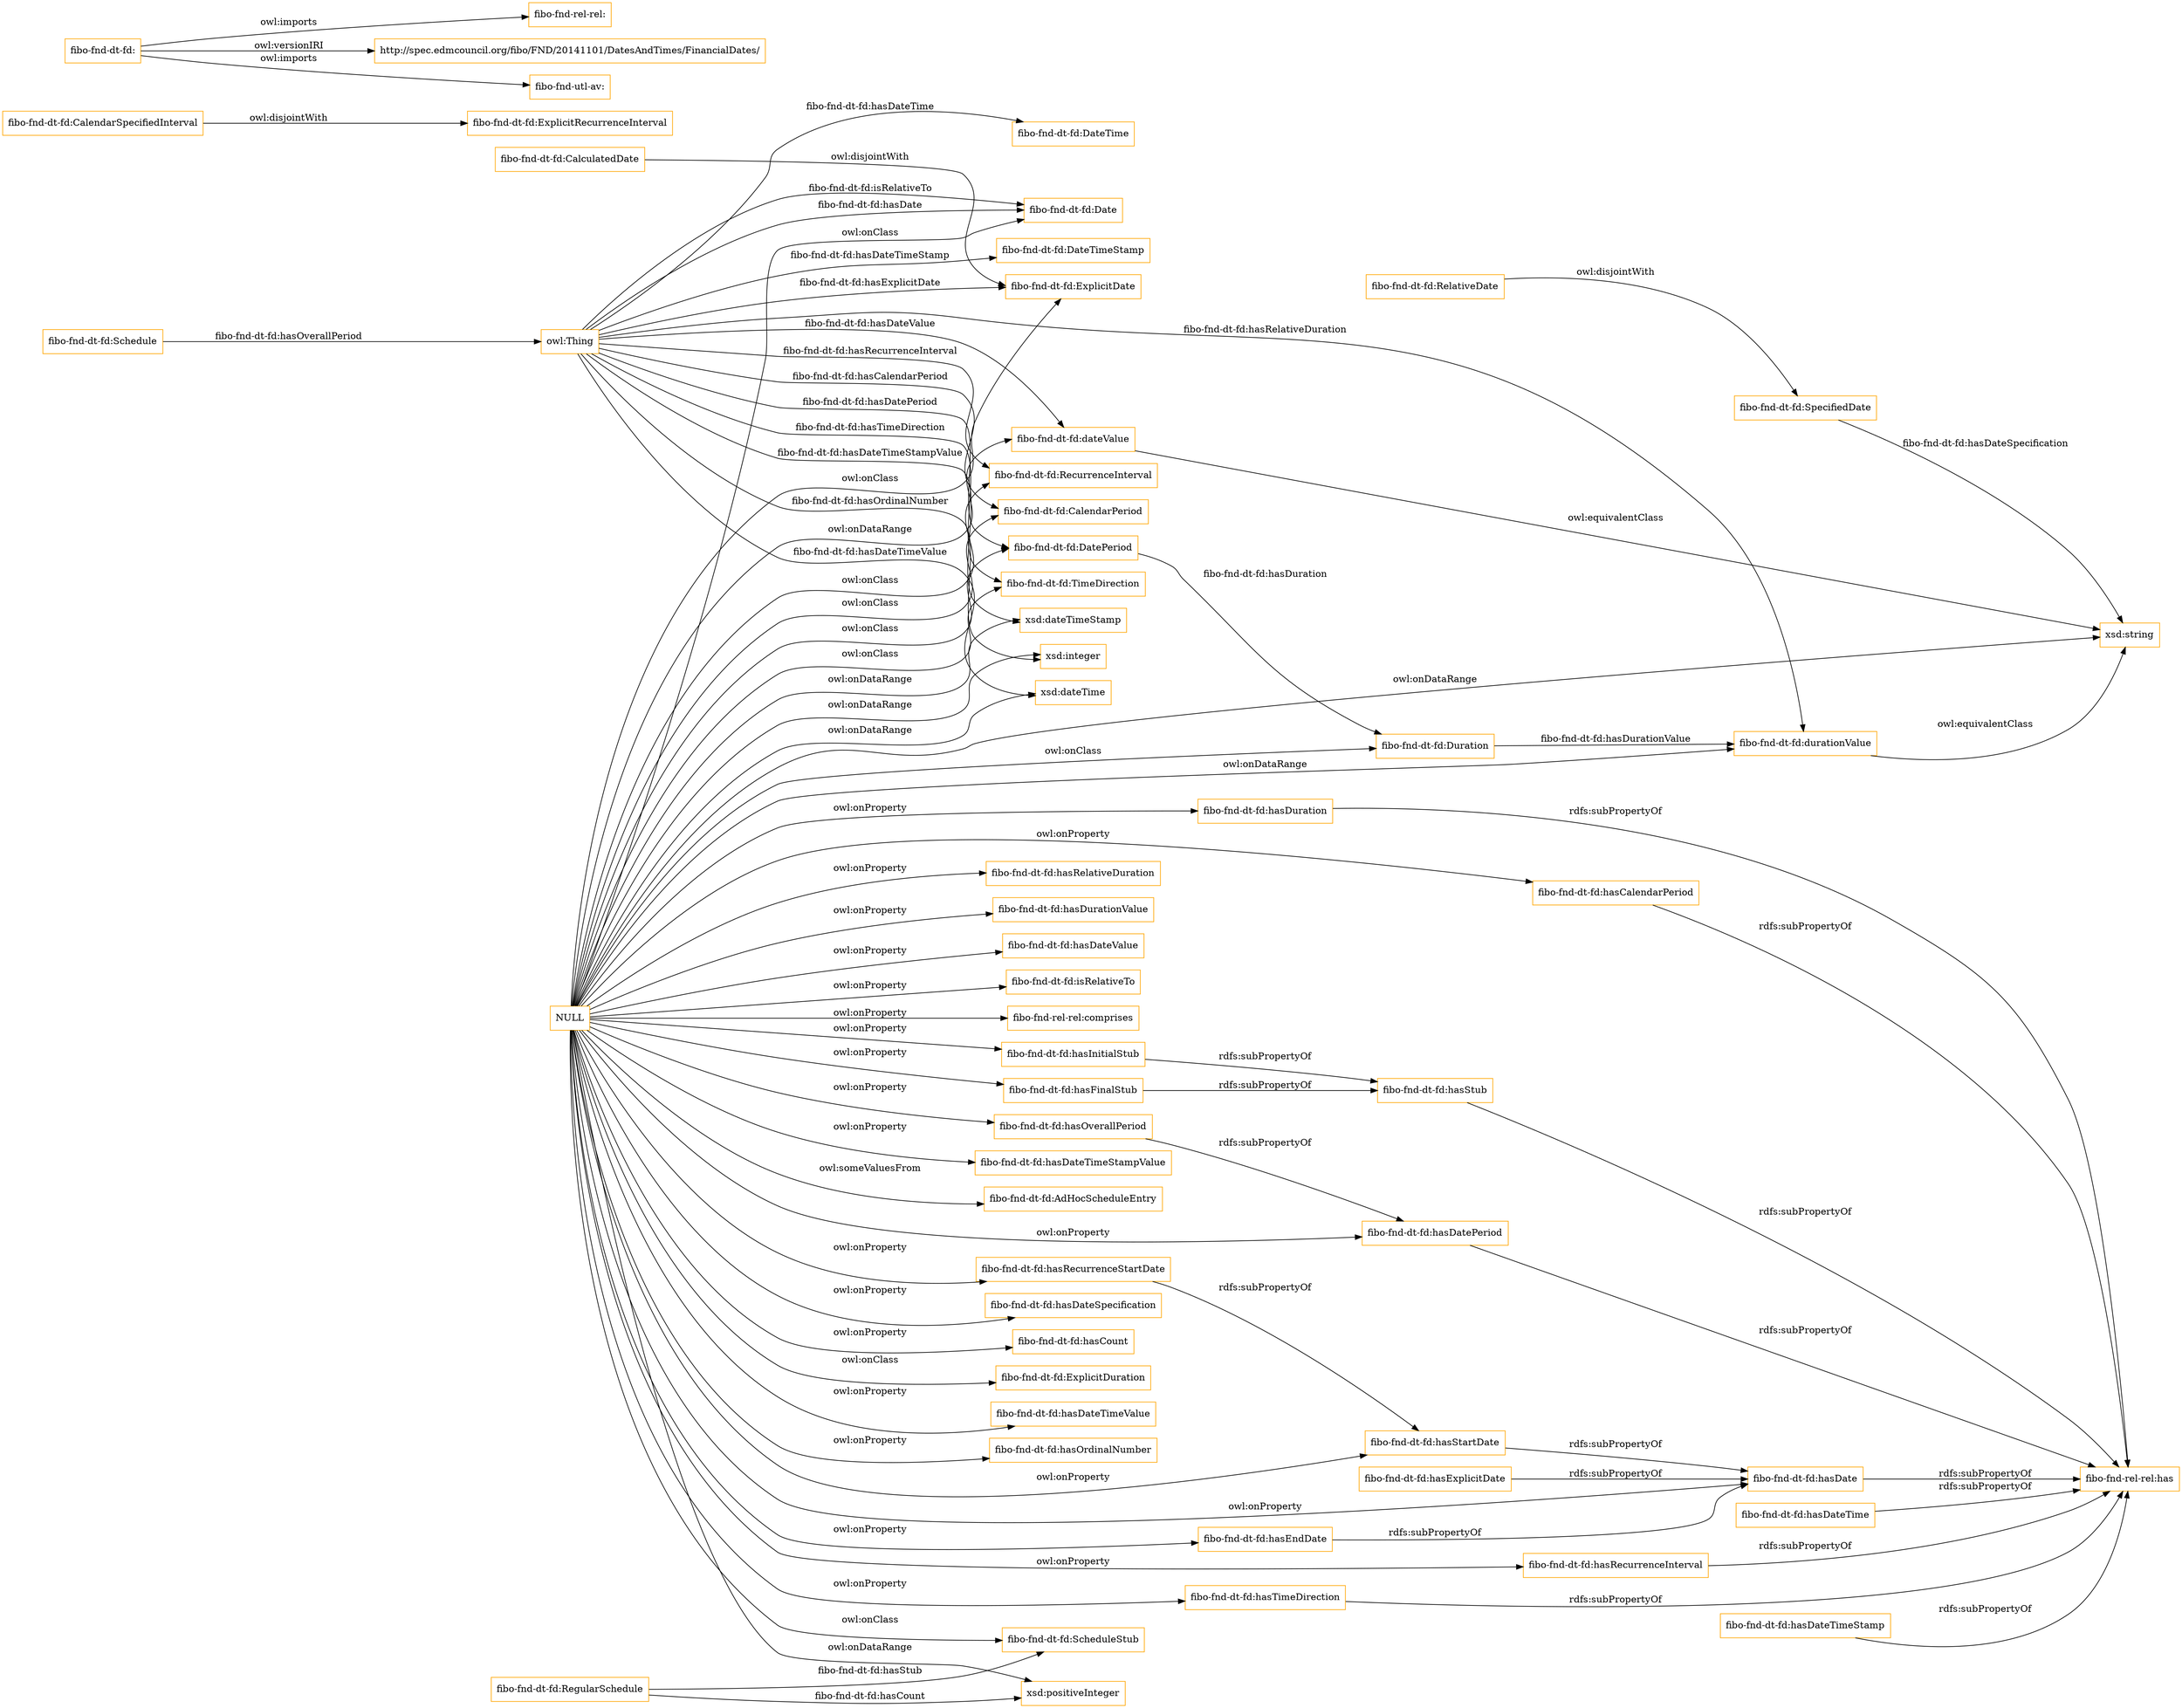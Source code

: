 digraph ar2dtool_diagram { 
rankdir=LR;
size="1501"
node [shape = rectangle, color="orange"]; "fibo-fnd-dt-fd:RecurrenceInterval" "fibo-fnd-dt-fd:Duration" "fibo-fnd-dt-fd:ExplicitRecurrenceInterval" "fibo-fnd-dt-fd:CalculatedDate" "fibo-fnd-dt-fd:CalendarPeriod" "fibo-fnd-dt-fd:TimeDirection" "fibo-fnd-dt-fd:Schedule" "fibo-fnd-dt-fd:SpecifiedDate" "fibo-fnd-dt-fd:DateTime" "fibo-fnd-dt-fd:ExplicitDate" "fibo-fnd-dt-fd:RegularSchedule" "fibo-fnd-dt-fd:Date" "fibo-fnd-dt-fd:DatePeriod" "fibo-fnd-dt-fd:CalendarSpecifiedInterval" "fibo-fnd-dt-fd:AdHocScheduleEntry" "fibo-fnd-dt-fd:ScheduleStub" "fibo-fnd-dt-fd:ExplicitDuration" "fibo-fnd-dt-fd:RelativeDate" "fibo-fnd-dt-fd:DateTimeStamp" ; /*classes style*/
	"NULL" -> "fibo-fnd-dt-fd:hasDateTimeValue" [ label = "owl:onProperty" ];
	"NULL" -> "fibo-fnd-dt-fd:ExplicitDuration" [ label = "owl:onClass" ];
	"NULL" -> "fibo-fnd-dt-fd:hasOrdinalNumber" [ label = "owl:onProperty" ];
	"NULL" -> "xsd:dateTimeStamp" [ label = "owl:onDataRange" ];
	"NULL" -> "xsd:integer" [ label = "owl:onDataRange" ];
	"NULL" -> "fibo-fnd-dt-fd:hasTimeDirection" [ label = "owl:onProperty" ];
	"NULL" -> "xsd:dateTime" [ label = "owl:onDataRange" ];
	"NULL" -> "fibo-fnd-dt-fd:ExplicitDate" [ label = "owl:onClass" ];
	"NULL" -> "fibo-fnd-dt-fd:hasRelativeDuration" [ label = "owl:onProperty" ];
	"NULL" -> "fibo-fnd-dt-fd:hasDurationValue" [ label = "owl:onProperty" ];
	"NULL" -> "fibo-fnd-dt-fd:hasRecurrenceInterval" [ label = "owl:onProperty" ];
	"NULL" -> "fibo-fnd-dt-fd:hasDuration" [ label = "owl:onProperty" ];
	"NULL" -> "fibo-fnd-dt-fd:ScheduleStub" [ label = "owl:onClass" ];
	"NULL" -> "fibo-fnd-dt-fd:hasDate" [ label = "owl:onProperty" ];
	"NULL" -> "fibo-fnd-dt-fd:hasDatePeriod" [ label = "owl:onProperty" ];
	"NULL" -> "fibo-fnd-dt-fd:hasDateValue" [ label = "owl:onProperty" ];
	"NULL" -> "fibo-fnd-dt-fd:Duration" [ label = "owl:onClass" ];
	"NULL" -> "fibo-fnd-dt-fd:hasInitialStub" [ label = "owl:onProperty" ];
	"NULL" -> "fibo-fnd-dt-fd:RecurrenceInterval" [ label = "owl:onClass" ];
	"NULL" -> "xsd:string" [ label = "owl:onDataRange" ];
	"NULL" -> "fibo-fnd-dt-fd:isRelativeTo" [ label = "owl:onProperty" ];
	"NULL" -> "fibo-fnd-dt-fd:hasEndDate" [ label = "owl:onProperty" ];
	"NULL" -> "xsd:positiveInteger" [ label = "owl:onDataRange" ];
	"NULL" -> "fibo-fnd-dt-fd:hasRecurrenceStartDate" [ label = "owl:onProperty" ];
	"NULL" -> "fibo-fnd-dt-fd:dateValue" [ label = "owl:onDataRange" ];
	"NULL" -> "fibo-fnd-dt-fd:AdHocScheduleEntry" [ label = "owl:someValuesFrom" ];
	"NULL" -> "fibo-fnd-rel-rel:comprises" [ label = "owl:onProperty" ];
	"NULL" -> "fibo-fnd-dt-fd:TimeDirection" [ label = "owl:onClass" ];
	"NULL" -> "fibo-fnd-dt-fd:hasCalendarPeriod" [ label = "owl:onProperty" ];
	"NULL" -> "fibo-fnd-dt-fd:hasStartDate" [ label = "owl:onProperty" ];
	"NULL" -> "fibo-fnd-dt-fd:hasFinalStub" [ label = "owl:onProperty" ];
	"NULL" -> "fibo-fnd-dt-fd:hasOverallPeriod" [ label = "owl:onProperty" ];
	"NULL" -> "fibo-fnd-dt-fd:hasDateTimeStampValue" [ label = "owl:onProperty" ];
	"NULL" -> "fibo-fnd-dt-fd:hasDateSpecification" [ label = "owl:onProperty" ];
	"NULL" -> "fibo-fnd-dt-fd:DatePeriod" [ label = "owl:onClass" ];
	"NULL" -> "fibo-fnd-dt-fd:CalendarPeriod" [ label = "owl:onClass" ];
	"NULL" -> "fibo-fnd-dt-fd:hasCount" [ label = "owl:onProperty" ];
	"NULL" -> "fibo-fnd-dt-fd:Date" [ label = "owl:onClass" ];
	"NULL" -> "fibo-fnd-dt-fd:durationValue" [ label = "owl:onDataRange" ];
	"fibo-fnd-dt-fd:dateValue" -> "xsd:string" [ label = "owl:equivalentClass" ];
	"fibo-fnd-dt-fd:hasOverallPeriod" -> "fibo-fnd-dt-fd:hasDatePeriod" [ label = "rdfs:subPropertyOf" ];
	"fibo-fnd-dt-fd:hasCalendarPeriod" -> "fibo-fnd-rel-rel:has" [ label = "rdfs:subPropertyOf" ];
	"fibo-fnd-dt-fd:hasDateTimeStamp" -> "fibo-fnd-rel-rel:has" [ label = "rdfs:subPropertyOf" ];
	"fibo-fnd-dt-fd:CalendarSpecifiedInterval" -> "fibo-fnd-dt-fd:ExplicitRecurrenceInterval" [ label = "owl:disjointWith" ];
	"fibo-fnd-dt-fd:" -> "fibo-fnd-rel-rel:" [ label = "owl:imports" ];
	"fibo-fnd-dt-fd:" -> "http://spec.edmcouncil.org/fibo/FND/20141101/DatesAndTimes/FinancialDates/" [ label = "owl:versionIRI" ];
	"fibo-fnd-dt-fd:" -> "fibo-fnd-utl-av:" [ label = "owl:imports" ];
	"fibo-fnd-dt-fd:durationValue" -> "xsd:string" [ label = "owl:equivalentClass" ];
	"fibo-fnd-dt-fd:RelativeDate" -> "fibo-fnd-dt-fd:SpecifiedDate" [ label = "owl:disjointWith" ];
	"fibo-fnd-dt-fd:hasRecurrenceStartDate" -> "fibo-fnd-dt-fd:hasStartDate" [ label = "rdfs:subPropertyOf" ];
	"fibo-fnd-dt-fd:hasDuration" -> "fibo-fnd-rel-rel:has" [ label = "rdfs:subPropertyOf" ];
	"fibo-fnd-dt-fd:hasEndDate" -> "fibo-fnd-dt-fd:hasDate" [ label = "rdfs:subPropertyOf" ];
	"fibo-fnd-dt-fd:hasDatePeriod" -> "fibo-fnd-rel-rel:has" [ label = "rdfs:subPropertyOf" ];
	"fibo-fnd-dt-fd:hasRecurrenceInterval" -> "fibo-fnd-rel-rel:has" [ label = "rdfs:subPropertyOf" ];
	"fibo-fnd-dt-fd:hasExplicitDate" -> "fibo-fnd-dt-fd:hasDate" [ label = "rdfs:subPropertyOf" ];
	"fibo-fnd-dt-fd:hasTimeDirection" -> "fibo-fnd-rel-rel:has" [ label = "rdfs:subPropertyOf" ];
	"fibo-fnd-dt-fd:hasStartDate" -> "fibo-fnd-dt-fd:hasDate" [ label = "rdfs:subPropertyOf" ];
	"fibo-fnd-dt-fd:hasDateTime" -> "fibo-fnd-rel-rel:has" [ label = "rdfs:subPropertyOf" ];
	"fibo-fnd-dt-fd:hasInitialStub" -> "fibo-fnd-dt-fd:hasStub" [ label = "rdfs:subPropertyOf" ];
	"fibo-fnd-dt-fd:hasDate" -> "fibo-fnd-rel-rel:has" [ label = "rdfs:subPropertyOf" ];
	"fibo-fnd-dt-fd:hasStub" -> "fibo-fnd-rel-rel:has" [ label = "rdfs:subPropertyOf" ];
	"fibo-fnd-dt-fd:hasFinalStub" -> "fibo-fnd-dt-fd:hasStub" [ label = "rdfs:subPropertyOf" ];
	"fibo-fnd-dt-fd:CalculatedDate" -> "fibo-fnd-dt-fd:ExplicitDate" [ label = "owl:disjointWith" ];
	"owl:Thing" -> "fibo-fnd-dt-fd:Date" [ label = "fibo-fnd-dt-fd:hasDate" ];
	"fibo-fnd-dt-fd:RegularSchedule" -> "xsd:positiveInteger" [ label = "fibo-fnd-dt-fd:hasCount" ];
	"owl:Thing" -> "fibo-fnd-dt-fd:Date" [ label = "fibo-fnd-dt-fd:isRelativeTo" ];
	"owl:Thing" -> "fibo-fnd-dt-fd:dateValue" [ label = "fibo-fnd-dt-fd:hasDateValue" ];
	"fibo-fnd-dt-fd:SpecifiedDate" -> "xsd:string" [ label = "fibo-fnd-dt-fd:hasDateSpecification" ];
	"owl:Thing" -> "fibo-fnd-dt-fd:ExplicitDate" [ label = "fibo-fnd-dt-fd:hasExplicitDate" ];
	"fibo-fnd-dt-fd:Schedule" -> "owl:Thing" [ label = "fibo-fnd-dt-fd:hasOverallPeriod" ];
	"owl:Thing" -> "fibo-fnd-dt-fd:RecurrenceInterval" [ label = "fibo-fnd-dt-fd:hasRecurrenceInterval" ];
	"fibo-fnd-dt-fd:RegularSchedule" -> "fibo-fnd-dt-fd:ScheduleStub" [ label = "fibo-fnd-dt-fd:hasStub" ];
	"owl:Thing" -> "fibo-fnd-dt-fd:DatePeriod" [ label = "fibo-fnd-dt-fd:hasDatePeriod" ];
	"owl:Thing" -> "xsd:dateTimeStamp" [ label = "fibo-fnd-dt-fd:hasDateTimeStampValue" ];
	"owl:Thing" -> "xsd:dateTime" [ label = "fibo-fnd-dt-fd:hasDateTimeValue" ];
	"owl:Thing" -> "fibo-fnd-dt-fd:CalendarPeriod" [ label = "fibo-fnd-dt-fd:hasCalendarPeriod" ];
	"owl:Thing" -> "fibo-fnd-dt-fd:DateTimeStamp" [ label = "fibo-fnd-dt-fd:hasDateTimeStamp" ];
	"fibo-fnd-dt-fd:Duration" -> "fibo-fnd-dt-fd:durationValue" [ label = "fibo-fnd-dt-fd:hasDurationValue" ];
	"owl:Thing" -> "xsd:integer" [ label = "fibo-fnd-dt-fd:hasOrdinalNumber" ];
	"owl:Thing" -> "fibo-fnd-dt-fd:durationValue" [ label = "fibo-fnd-dt-fd:hasRelativeDuration" ];
	"fibo-fnd-dt-fd:DatePeriod" -> "fibo-fnd-dt-fd:Duration" [ label = "fibo-fnd-dt-fd:hasDuration" ];
	"owl:Thing" -> "fibo-fnd-dt-fd:DateTime" [ label = "fibo-fnd-dt-fd:hasDateTime" ];
	"owl:Thing" -> "fibo-fnd-dt-fd:TimeDirection" [ label = "fibo-fnd-dt-fd:hasTimeDirection" ];

}
